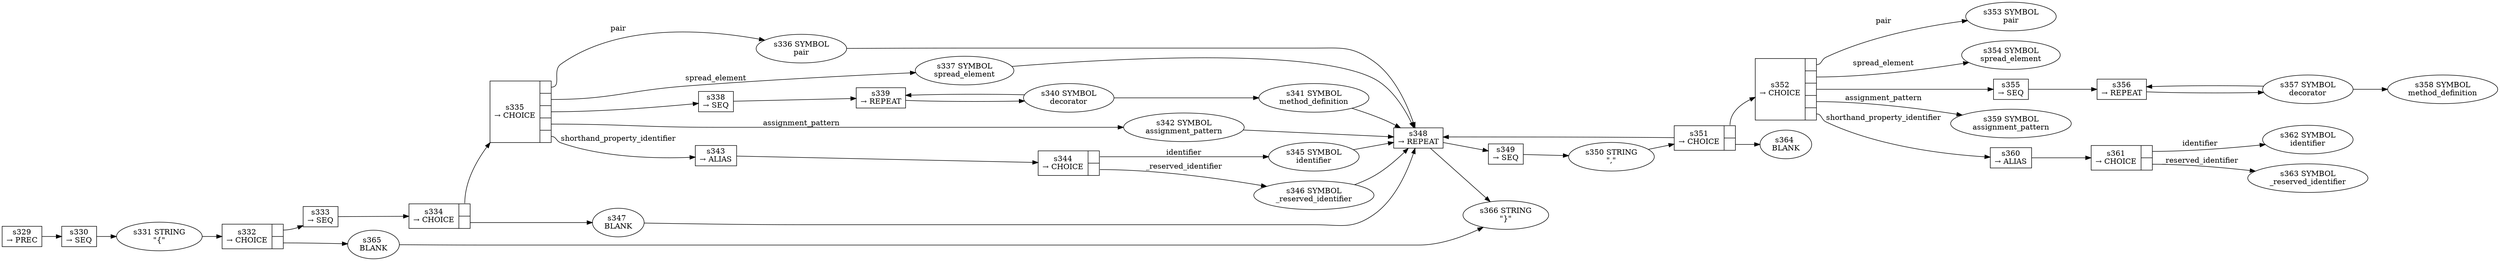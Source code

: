 
  digraph object {
  
    rankdir=LR;
  
    s329 [label="s329\n&rarr; PREC", shape=record, fixedsize=false, peripheries=1];
  s330 [label="s330\n&rarr; SEQ", shape=record, fixedsize=false, peripheries=1];
  s331 [label="s331 STRING\n\"{\""];
  s330 -> s331 [];
  s332 [label="{s332\n&rarr; CHOICE|{<p0>|<p1>}}", shape=record, fixedsize=false, peripheries=1];
  s333 [label="s333\n&rarr; SEQ", shape=record, fixedsize=false, peripheries=1];
  s334 [label="{s334\n&rarr; CHOICE|{<p0>|<p1>}}", shape=record, fixedsize=false, peripheries=1];
  s335 [label="{s335\n&rarr; CHOICE|{<p0>|<p1>|<p2>|<p3>|<p4>}}", shape=record, fixedsize=false, peripheries=1];
  s336 [label="s336 SYMBOL\npair" href="javascript-grammar.json.pair.dot.svg"];
  s335:p0 -> s336 [label="pair"];
  s337 [label="s337 SYMBOL\nspread_element" href="javascript-grammar.json.spread_element.dot.svg"];
  s335:p1 -> s337 [label="spread_element"];
  s338 [label="s338\n&rarr; SEQ", shape=record, fixedsize=false, peripheries=1];
  s339 [label="s339\n&rarr; REPEAT", shape=record, fixedsize=false, peripheries=1];
  s340 [label="s340 SYMBOL\ndecorator" href="javascript-grammar.json.decorator.dot.svg"];
  s339 -> s340 [];
  s340 -> s339 [];
  s338 -> s339 [];
  s341 [label="s341 SYMBOL\nmethod_definition" href="javascript-grammar.json.method_definition.dot.svg"];
  s340 -> s341 [];
  s335:p2 -> s338 [label=""];
  s342 [label="s342 SYMBOL\nassignment_pattern" href="javascript-grammar.json.assignment_pattern.dot.svg"];
  s335:p3 -> s342 [label="assignment_pattern"];
  s343 [label="s343\n&rarr; ALIAS", shape=record, fixedsize=false, peripheries=1];
  s344 [label="{s344\n&rarr; CHOICE|{<p0>|<p1>}}", shape=record, fixedsize=false, peripheries=1];
  s345 [label="s345 SYMBOL\nidentifier" href="javascript-grammar.json.identifier.dot.svg"];
  s344:p0 -> s345 [label="identifier"];
  s346 [label="s346 SYMBOL\n_reserved_identifier" href="javascript-grammar.json._reserved_identifier.dot.svg"];
  s344:p1 -> s346 [label="_reserved_identifier"];
  s343 -> s344 [];
  s335:p4 -> s343 [label="shorthand_property_identifier"];
  s334:p0 -> s335 [label=""];
  s347 [label="s347 \nBLANK"];
  s334:p1 -> s347 [label=""];
  s333 -> s334 [];
  s348 [label="s348\n&rarr; REPEAT", shape=record, fixedsize=false, peripheries=1];
  s349 [label="s349\n&rarr; SEQ", shape=record, fixedsize=false, peripheries=1];
  s350 [label="s350 STRING\n\",\""];
  s349 -> s350 [];
  s351 [label="{s351\n&rarr; CHOICE|{<p0>|<p1>}}", shape=record, fixedsize=false, peripheries=1];
  s352 [label="{s352\n&rarr; CHOICE|{<p0>|<p1>|<p2>|<p3>|<p4>}}", shape=record, fixedsize=false, peripheries=1];
  s353 [label="s353 SYMBOL\npair" href="javascript-grammar.json.pair.dot.svg"];
  s352:p0 -> s353 [label="pair"];
  s354 [label="s354 SYMBOL\nspread_element" href="javascript-grammar.json.spread_element.dot.svg"];
  s352:p1 -> s354 [label="spread_element"];
  s355 [label="s355\n&rarr; SEQ", shape=record, fixedsize=false, peripheries=1];
  s356 [label="s356\n&rarr; REPEAT", shape=record, fixedsize=false, peripheries=1];
  s357 [label="s357 SYMBOL\ndecorator" href="javascript-grammar.json.decorator.dot.svg"];
  s356 -> s357 [];
  s357 -> s356 [];
  s355 -> s356 [];
  s358 [label="s358 SYMBOL\nmethod_definition" href="javascript-grammar.json.method_definition.dot.svg"];
  s357 -> s358 [];
  s352:p2 -> s355 [label=""];
  s359 [label="s359 SYMBOL\nassignment_pattern" href="javascript-grammar.json.assignment_pattern.dot.svg"];
  s352:p3 -> s359 [label="assignment_pattern"];
  s360 [label="s360\n&rarr; ALIAS", shape=record, fixedsize=false, peripheries=1];
  s361 [label="{s361\n&rarr; CHOICE|{<p0>|<p1>}}", shape=record, fixedsize=false, peripheries=1];
  s362 [label="s362 SYMBOL\nidentifier" href="javascript-grammar.json.identifier.dot.svg"];
  s361:p0 -> s362 [label="identifier"];
  s363 [label="s363 SYMBOL\n_reserved_identifier" href="javascript-grammar.json._reserved_identifier.dot.svg"];
  s361:p1 -> s363 [label="_reserved_identifier"];
  s360 -> s361 [];
  s352:p4 -> s360 [label="shorthand_property_identifier"];
  s351:p0 -> s352 [label=""];
  s364 [label="s364 \nBLANK"];
  s351:p1 -> s364 [label=""];
  s350 -> s351 [];
  s348 -> s349 [];
  s351 -> s348 [];
  s336 -> s348 [];
  s337 -> s348 [];
  s341 -> s348 [];
  s342 -> s348 [];
  s345 -> s348 [];
  s346 -> s348 [];
  s347 -> s348 [];
  s332:p0 -> s333 [label=""];
  s365 [label="s365 \nBLANK"];
  s332:p1 -> s365 [label=""];
  s331 -> s332 [];
  s366 [label="s366 STRING\n\"}\""];
  s348 -> s366 [];
  s365 -> s366 [];
  s329 -> s330 [];
  
  }
  